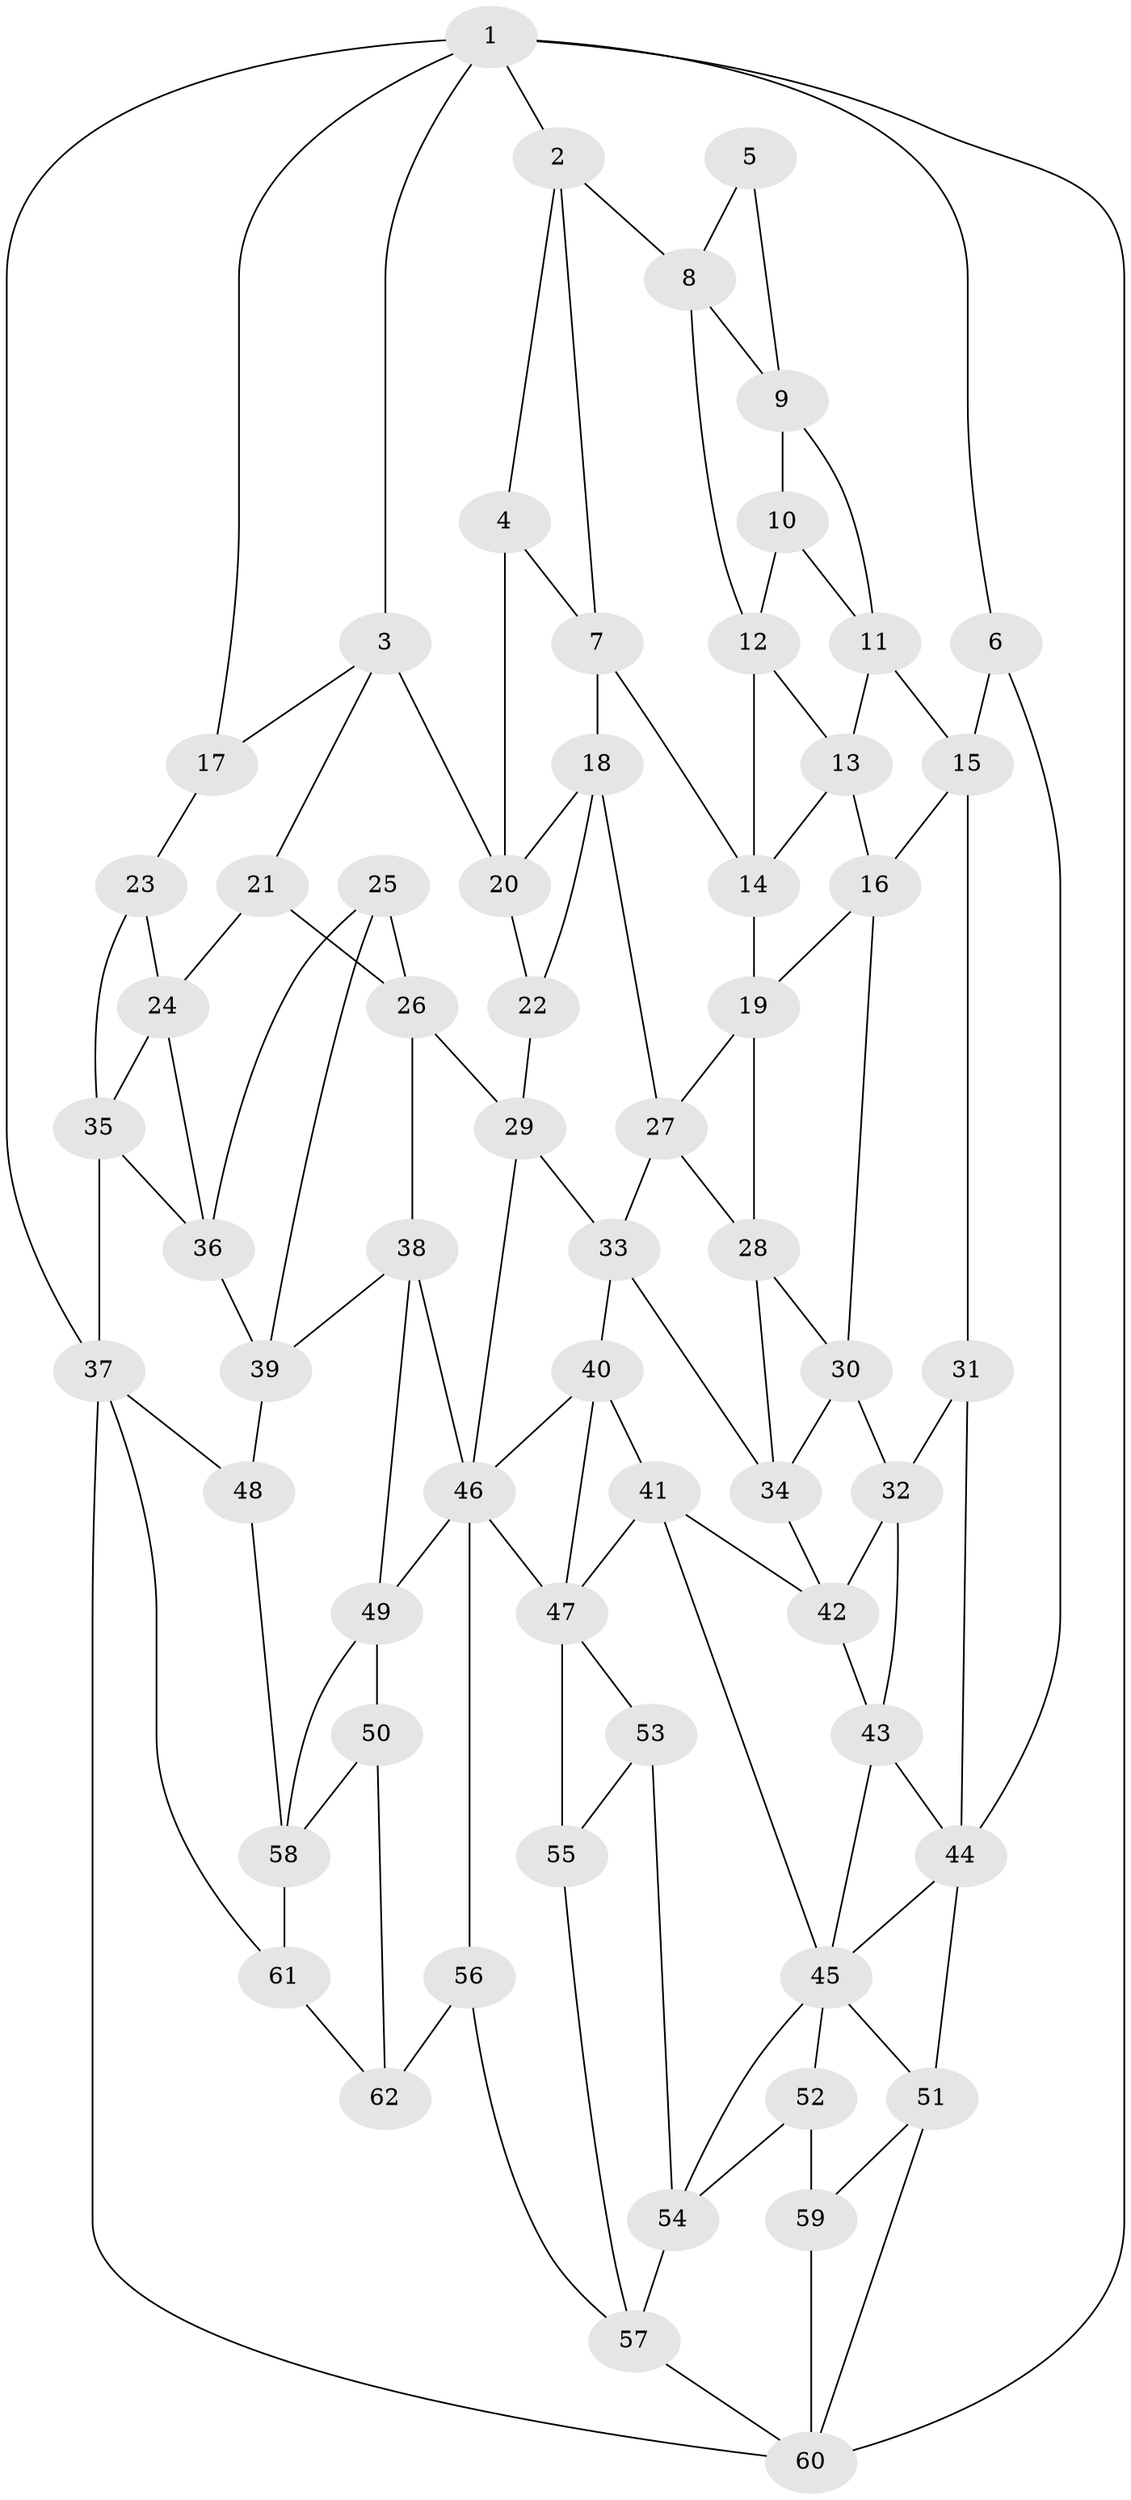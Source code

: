// original degree distribution, {3: 0.024193548387096774, 6: 0.22580645161290322, 4: 0.22580645161290322, 5: 0.5241935483870968}
// Generated by graph-tools (version 1.1) at 2025/27/03/09/25 03:27:06]
// undirected, 62 vertices, 119 edges
graph export_dot {
graph [start="1"]
  node [color=gray90,style=filled];
  1;
  2;
  3;
  4;
  5;
  6;
  7;
  8;
  9;
  10;
  11;
  12;
  13;
  14;
  15;
  16;
  17;
  18;
  19;
  20;
  21;
  22;
  23;
  24;
  25;
  26;
  27;
  28;
  29;
  30;
  31;
  32;
  33;
  34;
  35;
  36;
  37;
  38;
  39;
  40;
  41;
  42;
  43;
  44;
  45;
  46;
  47;
  48;
  49;
  50;
  51;
  52;
  53;
  54;
  55;
  56;
  57;
  58;
  59;
  60;
  61;
  62;
  1 -- 2 [weight=1.0];
  1 -- 3 [weight=1.0];
  1 -- 6 [weight=1.0];
  1 -- 17 [weight=1.0];
  1 -- 37 [weight=1.0];
  1 -- 60 [weight=1.0];
  2 -- 4 [weight=1.0];
  2 -- 7 [weight=1.0];
  2 -- 8 [weight=1.0];
  3 -- 17 [weight=1.0];
  3 -- 20 [weight=1.0];
  3 -- 21 [weight=1.0];
  4 -- 7 [weight=1.0];
  4 -- 20 [weight=1.0];
  5 -- 8 [weight=1.0];
  5 -- 9 [weight=1.0];
  6 -- 15 [weight=1.0];
  6 -- 44 [weight=1.0];
  7 -- 14 [weight=1.0];
  7 -- 18 [weight=1.0];
  8 -- 9 [weight=1.0];
  8 -- 12 [weight=1.0];
  9 -- 10 [weight=1.0];
  9 -- 11 [weight=1.0];
  10 -- 11 [weight=1.0];
  10 -- 12 [weight=1.0];
  11 -- 13 [weight=1.0];
  11 -- 15 [weight=1.0];
  12 -- 13 [weight=1.0];
  12 -- 14 [weight=1.0];
  13 -- 14 [weight=1.0];
  13 -- 16 [weight=1.0];
  14 -- 19 [weight=1.0];
  15 -- 16 [weight=1.0];
  15 -- 31 [weight=1.0];
  16 -- 19 [weight=1.0];
  16 -- 30 [weight=1.0];
  17 -- 23 [weight=2.0];
  18 -- 20 [weight=1.0];
  18 -- 22 [weight=1.0];
  18 -- 27 [weight=1.0];
  19 -- 27 [weight=1.0];
  19 -- 28 [weight=1.0];
  20 -- 22 [weight=1.0];
  21 -- 24 [weight=1.0];
  21 -- 26 [weight=1.0];
  22 -- 29 [weight=1.0];
  23 -- 24 [weight=1.0];
  23 -- 35 [weight=1.0];
  24 -- 35 [weight=1.0];
  24 -- 36 [weight=1.0];
  25 -- 26 [weight=1.0];
  25 -- 36 [weight=1.0];
  25 -- 39 [weight=1.0];
  26 -- 29 [weight=1.0];
  26 -- 38 [weight=1.0];
  27 -- 28 [weight=1.0];
  27 -- 33 [weight=1.0];
  28 -- 30 [weight=1.0];
  28 -- 34 [weight=1.0];
  29 -- 33 [weight=1.0];
  29 -- 46 [weight=1.0];
  30 -- 32 [weight=1.0];
  30 -- 34 [weight=1.0];
  31 -- 32 [weight=1.0];
  31 -- 44 [weight=2.0];
  32 -- 42 [weight=1.0];
  32 -- 43 [weight=1.0];
  33 -- 34 [weight=1.0];
  33 -- 40 [weight=1.0];
  34 -- 42 [weight=1.0];
  35 -- 36 [weight=1.0];
  35 -- 37 [weight=1.0];
  36 -- 39 [weight=1.0];
  37 -- 48 [weight=1.0];
  37 -- 60 [weight=1.0];
  37 -- 61 [weight=1.0];
  38 -- 39 [weight=1.0];
  38 -- 46 [weight=1.0];
  38 -- 49 [weight=1.0];
  39 -- 48 [weight=1.0];
  40 -- 41 [weight=1.0];
  40 -- 46 [weight=1.0];
  40 -- 47 [weight=1.0];
  41 -- 42 [weight=1.0];
  41 -- 45 [weight=1.0];
  41 -- 47 [weight=1.0];
  42 -- 43 [weight=1.0];
  43 -- 44 [weight=1.0];
  43 -- 45 [weight=1.0];
  44 -- 45 [weight=1.0];
  44 -- 51 [weight=1.0];
  45 -- 51 [weight=1.0];
  45 -- 52 [weight=1.0];
  45 -- 54 [weight=1.0];
  46 -- 47 [weight=1.0];
  46 -- 49 [weight=1.0];
  46 -- 56 [weight=1.0];
  47 -- 53 [weight=1.0];
  47 -- 55 [weight=2.0];
  48 -- 58 [weight=1.0];
  49 -- 50 [weight=1.0];
  49 -- 58 [weight=1.0];
  50 -- 58 [weight=1.0];
  50 -- 62 [weight=1.0];
  51 -- 59 [weight=1.0];
  51 -- 60 [weight=1.0];
  52 -- 54 [weight=1.0];
  52 -- 59 [weight=2.0];
  53 -- 54 [weight=1.0];
  53 -- 55 [weight=1.0];
  54 -- 57 [weight=1.0];
  55 -- 57 [weight=1.0];
  56 -- 57 [weight=1.0];
  56 -- 62 [weight=2.0];
  57 -- 60 [weight=1.0];
  58 -- 61 [weight=1.0];
  59 -- 60 [weight=1.0];
  61 -- 62 [weight=1.0];
}
